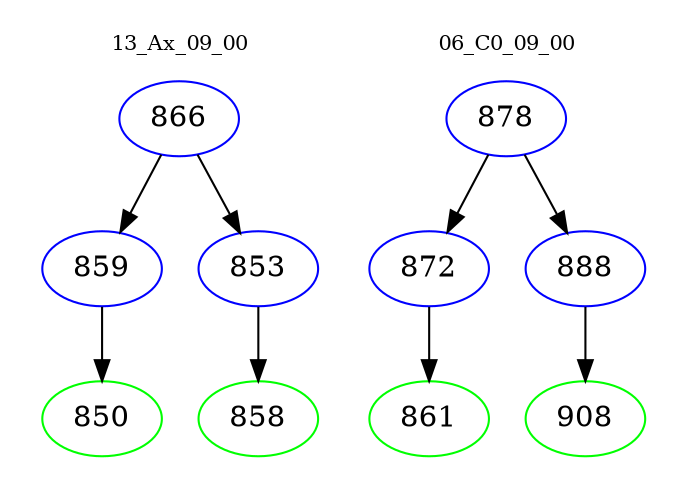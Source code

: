 digraph{
subgraph cluster_0 {
color = white
label = "13_Ax_09_00";
fontsize=10;
T0_866 [label="866", color="blue"]
T0_866 -> T0_859 [color="black"]
T0_859 [label="859", color="blue"]
T0_859 -> T0_850 [color="black"]
T0_850 [label="850", color="green"]
T0_866 -> T0_853 [color="black"]
T0_853 [label="853", color="blue"]
T0_853 -> T0_858 [color="black"]
T0_858 [label="858", color="green"]
}
subgraph cluster_1 {
color = white
label = "06_C0_09_00";
fontsize=10;
T1_878 [label="878", color="blue"]
T1_878 -> T1_872 [color="black"]
T1_872 [label="872", color="blue"]
T1_872 -> T1_861 [color="black"]
T1_861 [label="861", color="green"]
T1_878 -> T1_888 [color="black"]
T1_888 [label="888", color="blue"]
T1_888 -> T1_908 [color="black"]
T1_908 [label="908", color="green"]
}
}
